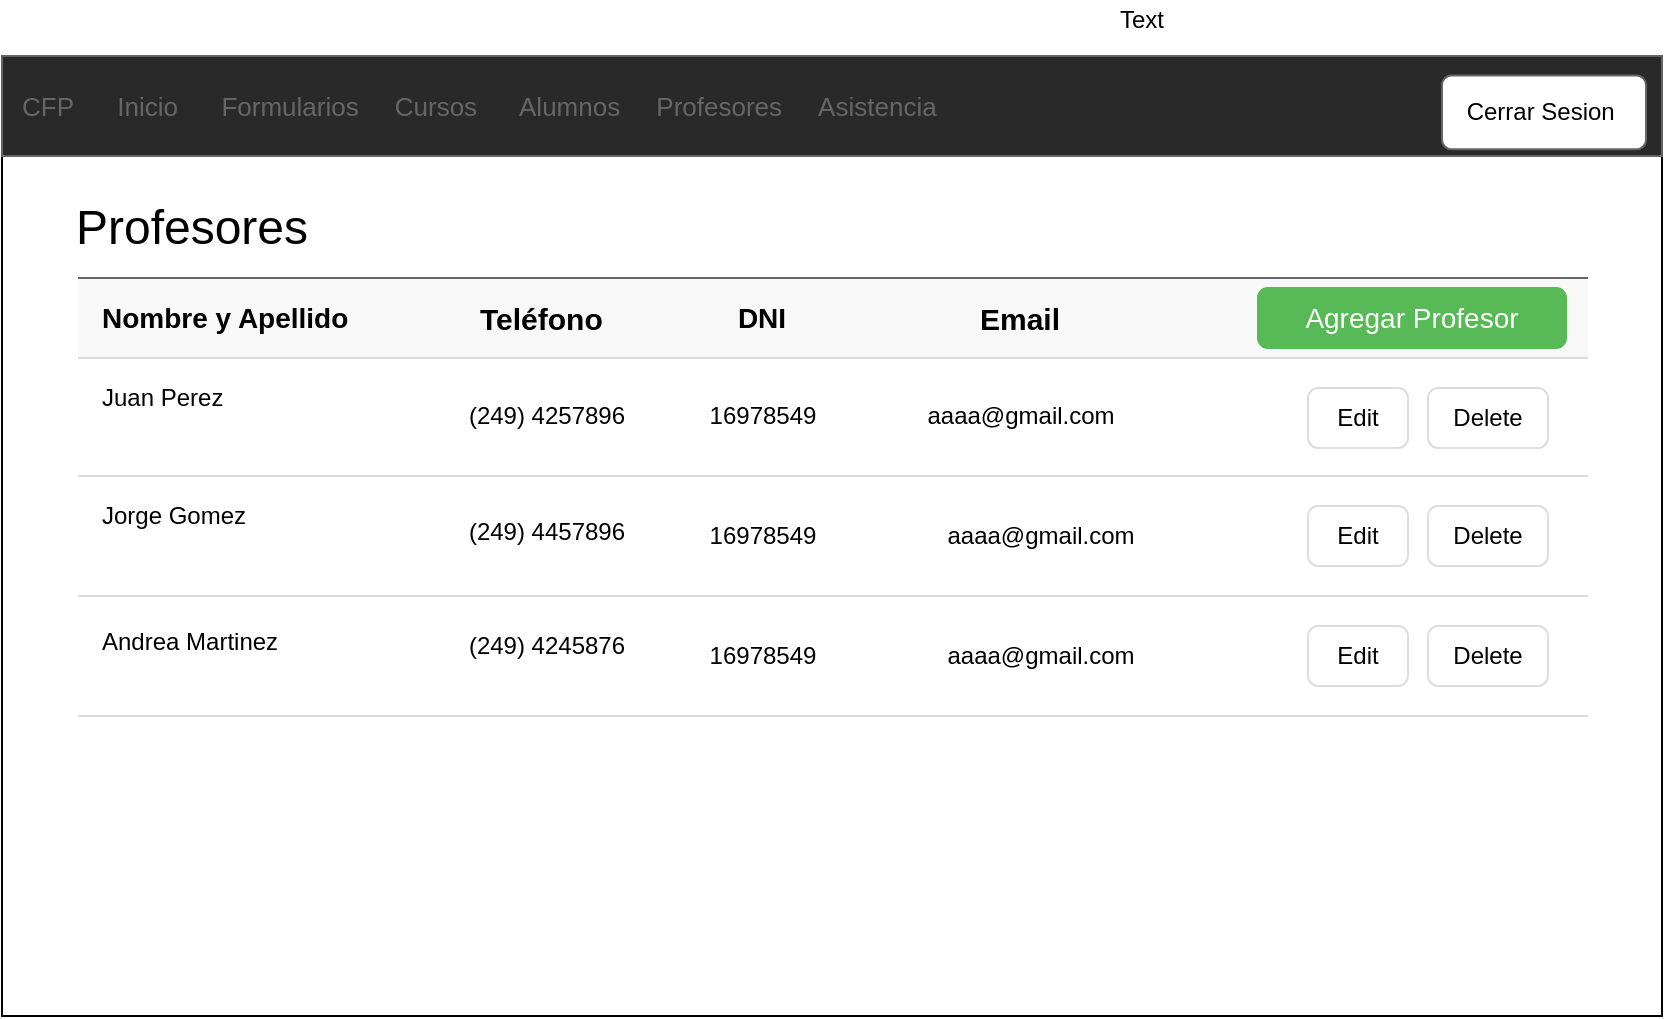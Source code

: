 <mxfile version="11.1.4" type="device"><diagram id="UfMvS-N2I-Y4TP98qRW5" name="Page-1"><mxGraphModel dx="852" dy="496" grid="1" gridSize="10" guides="1" tooltips="1" connect="1" arrows="1" fold="1" page="1" pageScale="1" pageWidth="827" pageHeight="1169" math="0" shadow="0"><root><mxCell id="0"/><mxCell id="1" parent="0"/><mxCell id="JXskqIN6HuOyjbf4KrOc-7" value="" style="strokeWidth=1;shadow=0;dashed=0;align=center;html=1;shape=mxgraph.mockup.containers.rrect;rSize=0;fontSize=17;verticalAlign=top;whiteSpace=wrap;spacingTop=32;fillColor=#ffffff;" parent="1" vertex="1"><mxGeometry x="22" y="70" width="830" height="480" as="geometry"/></mxCell><mxCell id="JXskqIN6HuOyjbf4KrOc-8" value="&lt;font style=&quot;font-size: 13px&quot;&gt;CFP&amp;nbsp; &amp;nbsp; &amp;nbsp; Inicio&amp;nbsp; &amp;nbsp; &amp;nbsp; Formularios&amp;nbsp; &amp;nbsp; &amp;nbsp;Cursos&amp;nbsp; &amp;nbsp; &amp;nbsp; Alumnos&amp;nbsp; &amp;nbsp; &amp;nbsp;Profesores&amp;nbsp; &amp;nbsp; &amp;nbsp;Asistencia&lt;/font&gt;" style="strokeWidth=1;shadow=0;dashed=0;align=center;html=1;shape=mxgraph.mockup.containers.rrect;rSize=0;fontSize=17;fontColor=#666666;strokeColor=#666666;align=left;spacingLeft=8;fillColor=#292929;resizeWidth=1;" parent="JXskqIN6HuOyjbf4KrOc-7" vertex="1"><mxGeometry width="830" height="50" relative="1" as="geometry"/></mxCell><mxCell id="JXskqIN6HuOyjbf4KrOc-16" value="Cerrar Sesion&amp;nbsp;" style="rounded=1;whiteSpace=wrap;html=1;strokeColor=#666666;fillColor=#FFFFFF;arcSize=13;" parent="JXskqIN6HuOyjbf4KrOc-7" vertex="1"><mxGeometry x="720" y="9.786" width="102" height="36.857" as="geometry"/></mxCell><mxCell id="JXskqIN6HuOyjbf4KrOc-18" value="&lt;font style=&quot;font-size: 24px&quot;&gt;Profesores&lt;/font&gt;" style="text;html=1;strokeColor=none;fillColor=none;align=center;verticalAlign=middle;whiteSpace=wrap;rounded=0;" parent="JXskqIN6HuOyjbf4KrOc-7" vertex="1"><mxGeometry x="30" y="61.5" width="130" height="49.143" as="geometry"/></mxCell><mxCell id="JXskqIN6HuOyjbf4KrOc-117" value="&lt;span style=&quot;font-family: &amp;#34;helvetica&amp;#34; , &amp;#34;arial&amp;#34; , sans-serif ; font-size: 0px&quot;&gt;%3CmxGraphModel%3E%3Croot%3E%3CmxCell%20id%3D%220%22%2F%3E%3CmxCell%20id%3D%221%22%20parent%3D%220%22%2F%3E%3CmxCell%20id%3D%222%22%20value%3D%22%22%20style%3D%22strokeWidth%3D1%3Bshadow%3D0%3Bdashed%3D0%3Balign%3Dcenter%3Bhtml%3D1%3Bshape%3Dmxgraph.mockup.containers.rrect%3BrSize%3D0%3BfontSize%3D17%3BverticalAlign%3Dtop%3BwhiteSpace%3Dwrap%3BspacingTop%3D32%3B%22%20vertex%3D%221%22%20parent%3D%221%22%3E%3CmxGeometry%20x%3D%2220%22%20y%3D%2270%22%20width%3D%22830%22%20height%3D%22480%22%20as%3D%22geometry%22%2F%3E%3C%2FmxCell%3E%3CmxCell%20id%3D%223%22%20value%3D%22%26lt%3Bfont%20style%3D%26quot%3Bfont-size%3A%2013px%26quot%3B%26gt%3BCFP%26amp%3Bnbsp%3B%20%26amp%3Bnbsp%3B%20%26amp%3Bnbsp%3B%20Inicio%26amp%3Bnbsp%3B%20%26amp%3Bnbsp%3B%20%26amp%3Bnbsp%3B%20Formularios%26amp%3Bnbsp%3B%20%26amp%3Bnbsp%3B%20%26amp%3Bnbsp%3BCursos%26amp%3Bnbsp%3B%20%26amp%3Bnbsp%3B%20%26amp%3Bnbsp%3B%20Alumnos%26amp%3Bnbsp%3B%20%26amp%3Bnbsp%3B%20%26amp%3Bnbsp%3BProfesores%26amp%3Bnbsp%3B%20%26amp%3Bnbsp%3B%20%26amp%3Bnbsp%3BAsistencia%26lt%3B%2Ffont%26gt%3B%22%20style%3D%22strokeWidth%3D1%3Bshadow%3D0%3Bdashed%3D0%3Balign%3Dcenter%3Bhtml%3D1%3Bshape%3Dmxgraph.mockup.containers.rrect%3BrSize%3D0%3BfontSize%3D17%3BfontColor%3D%23666666%3BstrokeColor%3D%23666666%3Balign%3Dleft%3BspacingLeft%3D8%3BfillColor%3D%23292929%3BresizeWidth%3D1%3B%22%20vertex%3D%221%22%20parent%3D%222%22%3E%3CmxGeometry%20width%3D%22830%22%20height%3D%2250%22%20relative%3D%221%22%20as%3D%22geometry%22%2F%3E%3C%2FmxCell%3E%3CmxCell%20id%3D%224%22%20value%3D%22Cerrar%20Sesion%26amp%3Bnbsp%3B%22%20style%3D%22rounded%3D1%3BwhiteSpace%3Dwrap%3Bhtml%3D1%3BstrokeColor%3D%23666666%3BfillColor%3D%23FFFFFF%3BarcSize%3D13%3B%22%20vertex%3D%221%22%20parent%3D%222%22%3E%3CmxGeometry%20x%3D%22720%22%20y%3D%229.786%22%20width%3D%22102%22%20height%3D%2236.857%22%20as%3D%22geometry%22%2F%3E%3C%2FmxCell%3E%3CmxCell%20id%3D%225%22%20value%3D%22%26lt%3Bfont%20style%3D%26quot%3Bfont-size%3A%2024px%26quot%3B%26gt%3BProfesores%26lt%3B%2Ffont%26gt%3B%22%20style%3D%22text%3Bhtml%3D1%3BstrokeColor%3Dnone%3BfillColor%3Dnone%3Balign%3Dcenter%3BverticalAlign%3Dmiddle%3BwhiteSpace%3Dwrap%3Brounded%3D0%3B%22%20vertex%3D%221%22%20parent%3D%222%22%3E%3CmxGeometry%20x%3D%2230%22%20y%3D%2261.5%22%20width%3D%22130%22%20height%3D%2249.143%22%20as%3D%22geometry%22%2F%3E%3C%2FmxCell%3E%3C%2Froot%3E%3C%2FmxGraphModel%3E&lt;/span&gt;" style="text;html=1;resizable=0;points=[];autosize=1;align=left;verticalAlign=top;spacingTop=-4;" parent="JXskqIN6HuOyjbf4KrOc-7" vertex="1"><mxGeometry x="330" y="260" width="20" height="20" as="geometry"/></mxCell><mxCell id="JXskqIN6HuOyjbf4KrOc-142" value="" style="html=1;shadow=0;dashed=0;shape=mxgraph.bootstrap.horLines;strokeColor=#dddddd;fillColor=#ffffff;" parent="JXskqIN6HuOyjbf4KrOc-7" vertex="1"><mxGeometry x="38" y="111" width="755" height="219" as="geometry"/></mxCell><mxCell id="JXskqIN6HuOyjbf4KrOc-143" value="" style="html=1;shadow=0;dashed=0;shape=mxgraph.bootstrap.horLines;fillOpacity=3;resizeWidth=1;fillColor=#333333;strokeColor=#666666;fontColor=#333333;" parent="JXskqIN6HuOyjbf4KrOc-142" vertex="1"><mxGeometry width="755" height="40" relative="1" as="geometry"/></mxCell><mxCell id="JXskqIN6HuOyjbf4KrOc-144" value="Nombre y Apellido" style="html=1;shadow=0;dashed=0;shape=mxgraph.bootstrap.rect;strokeColor=none;fillColor=none;fontSize=14;fontStyle=1;align=left;spacingLeft=10;whiteSpace=wrap;resizeHeight=1;" parent="JXskqIN6HuOyjbf4KrOc-143" vertex="1"><mxGeometry width="200" height="40" relative="1" as="geometry"/></mxCell><mxCell id="JXskqIN6HuOyjbf4KrOc-145" value="&lt;font style=&quot;font-size: 15px&quot;&gt;Teléfono&lt;/font&gt;" style="html=1;shadow=0;dashed=0;shape=mxgraph.bootstrap.rect;strokeColor=none;fillColor=none;fontSize=14;fontStyle=1;align=left;spacingLeft=10;whiteSpace=wrap;resizeWidth=1;resizeHeight=1;" parent="JXskqIN6HuOyjbf4KrOc-143" vertex="1"><mxGeometry width="80" height="40" relative="1" as="geometry"><mxPoint x="189" y="-0.5" as="offset"/></mxGeometry></mxCell><mxCell id="JXskqIN6HuOyjbf4KrOc-199" value="&lt;b&gt;&lt;font style=&quot;font-size: 14px&quot;&gt;DNI&lt;/font&gt;&lt;/b&gt;" style="text;html=1;strokeColor=none;fillColor=none;align=center;verticalAlign=middle;whiteSpace=wrap;rounded=0;shadow=0;" parent="JXskqIN6HuOyjbf4KrOc-143" vertex="1"><mxGeometry x="322" y="10.5" width="40" height="19" as="geometry"/></mxCell><mxCell id="JXskqIN6HuOyjbf4KrOc-200" value="&lt;b&gt;&lt;font style=&quot;font-size: 15px&quot;&gt;Email&lt;/font&gt;&lt;/b&gt;" style="text;html=1;strokeColor=none;fillColor=none;align=center;verticalAlign=middle;whiteSpace=wrap;rounded=0;shadow=0;" parent="JXskqIN6HuOyjbf4KrOc-143" vertex="1"><mxGeometry x="412" y="-0.5" width="118" height="40" as="geometry"/></mxCell><mxCell id="JXskqIN6HuOyjbf4KrOc-203" value="Agregar Profesor" style="html=1;shadow=0;dashed=0;shape=mxgraph.bootstrap.rrect;rSize=5;fillColor=#58B957;align=center;strokeColor=#58B957;fontColor=#ffffff;fontSize=14;whiteSpace=wrap;" parent="JXskqIN6HuOyjbf4KrOc-143" vertex="1"><mxGeometry x="590" y="5" width="154" height="30" as="geometry"/></mxCell><mxCell id="JXskqIN6HuOyjbf4KrOc-146" value="" style="strokeColor=inherit;fillColor=inherit;gradientColor=inherit;html=1;shadow=0;dashed=0;shape=mxgraph.bootstrap.horLines;resizeWidth=1;" parent="JXskqIN6HuOyjbf4KrOc-142" vertex="1"><mxGeometry width="755" height="60" relative="1" as="geometry"><mxPoint y="40" as="offset"/></mxGeometry></mxCell><mxCell id="JXskqIN6HuOyjbf4KrOc-147" value="Juan Perez" style="html=1;shadow=0;dashed=0;shape=mxgraph.bootstrap.rect;strokeColor=none;fillColor=none;align=left;spacingLeft=10;whiteSpace=wrap;" parent="JXskqIN6HuOyjbf4KrOc-146" vertex="1"><mxGeometry width="200" height="40" relative="1" as="geometry"/></mxCell><mxCell id="JXskqIN6HuOyjbf4KrOc-149" value="Edit" style="html=1;shadow=0;dashed=0;shape=mxgraph.bootstrap.rrect;rSize=5;strokeColor=#dddddd;fillColor=#ffffff;whiteSpace=wrap;" parent="JXskqIN6HuOyjbf4KrOc-146" vertex="1"><mxGeometry x="1" width="50" height="30" relative="1" as="geometry"><mxPoint x="-140" y="15" as="offset"/></mxGeometry></mxCell><mxCell id="JXskqIN6HuOyjbf4KrOc-150" value="Delete" style="html=1;shadow=0;dashed=0;shape=mxgraph.bootstrap.rrect;rSize=5;strokeColor=#dddddd;fillColor=#ffffff;whiteSpace=wrap;" parent="JXskqIN6HuOyjbf4KrOc-146" vertex="1"><mxGeometry x="1" width="60" height="30" relative="1" as="geometry"><mxPoint x="-80" y="15" as="offset"/></mxGeometry></mxCell><mxCell id="JXskqIN6HuOyjbf4KrOc-204" value="(249) 4257896" style="text;html=1;strokeColor=none;fillColor=none;align=center;verticalAlign=middle;whiteSpace=wrap;rounded=0;shadow=0;" parent="JXskqIN6HuOyjbf4KrOc-146" vertex="1"><mxGeometry x="180.5" y="19" width="107" height="20" as="geometry"/></mxCell><mxCell id="JXskqIN6HuOyjbf4KrOc-207" value="16978549" style="text;html=1;strokeColor=none;fillColor=none;align=center;verticalAlign=middle;whiteSpace=wrap;rounded=0;shadow=0;" parent="JXskqIN6HuOyjbf4KrOc-146" vertex="1"><mxGeometry x="300.5" y="19" width="83" height="20" as="geometry"/></mxCell><mxCell id="JXskqIN6HuOyjbf4KrOc-211" value="aaaa@gmail.com" style="text;html=1;strokeColor=none;fillColor=none;align=center;verticalAlign=middle;whiteSpace=wrap;rounded=0;shadow=0;" parent="JXskqIN6HuOyjbf4KrOc-146" vertex="1"><mxGeometry x="409.5" y="19" width="123" height="20" as="geometry"/></mxCell><mxCell id="JXskqIN6HuOyjbf4KrOc-151" value="" style="strokeColor=inherit;fillColor=inherit;gradientColor=inherit;html=1;shadow=0;dashed=0;shape=mxgraph.bootstrap.horLines;resizeWidth=1;" parent="JXskqIN6HuOyjbf4KrOc-142" vertex="1"><mxGeometry width="755" height="60" relative="1" as="geometry"><mxPoint y="99" as="offset"/></mxGeometry></mxCell><mxCell id="JXskqIN6HuOyjbf4KrOc-152" value="Jorge Gomez" style="html=1;shadow=0;dashed=0;shape=mxgraph.bootstrap.rect;strokeColor=none;fillColor=none;align=left;spacingLeft=10;whiteSpace=wrap;" parent="JXskqIN6HuOyjbf4KrOc-151" vertex="1"><mxGeometry width="200" height="40" relative="1" as="geometry"/></mxCell><mxCell id="JXskqIN6HuOyjbf4KrOc-154" value="Edit" style="html=1;shadow=0;dashed=0;shape=mxgraph.bootstrap.rrect;rSize=5;strokeColor=#dddddd;fillColor=#ffffff;whiteSpace=wrap;" parent="JXskqIN6HuOyjbf4KrOc-151" vertex="1"><mxGeometry x="1" width="50" height="30" relative="1" as="geometry"><mxPoint x="-140" y="15" as="offset"/></mxGeometry></mxCell><mxCell id="JXskqIN6HuOyjbf4KrOc-155" value="Delete" style="html=1;shadow=0;dashed=0;shape=mxgraph.bootstrap.rrect;rSize=5;strokeColor=#dddddd;fillColor=#ffffff;whiteSpace=wrap;" parent="JXskqIN6HuOyjbf4KrOc-151" vertex="1"><mxGeometry x="1" width="60" height="30" relative="1" as="geometry"><mxPoint x="-80" y="15" as="offset"/></mxGeometry></mxCell><mxCell id="JXskqIN6HuOyjbf4KrOc-205" value="(249) 4457896" style="text;html=1;strokeColor=none;fillColor=none;align=center;verticalAlign=middle;whiteSpace=wrap;rounded=0;shadow=0;" parent="JXskqIN6HuOyjbf4KrOc-151" vertex="1"><mxGeometry x="184.5" y="17.5" width="99" height="20" as="geometry"/></mxCell><mxCell id="JXskqIN6HuOyjbf4KrOc-209" value="16978549" style="text;html=1;strokeColor=none;fillColor=none;align=center;verticalAlign=middle;whiteSpace=wrap;rounded=0;shadow=0;" parent="JXskqIN6HuOyjbf4KrOc-151" vertex="1"><mxGeometry x="300.5" y="20" width="83" height="20" as="geometry"/></mxCell><mxCell id="JXskqIN6HuOyjbf4KrOc-212" value="aaaa@gmail.com" style="text;html=1;strokeColor=none;fillColor=none;align=center;verticalAlign=middle;whiteSpace=wrap;rounded=0;shadow=0;" parent="JXskqIN6HuOyjbf4KrOc-151" vertex="1"><mxGeometry x="419.5" y="20" width="123" height="20" as="geometry"/></mxCell><mxCell id="JXskqIN6HuOyjbf4KrOc-156" value="" style="strokeColor=inherit;fillColor=inherit;gradientColor=inherit;html=1;shadow=0;dashed=0;shape=mxgraph.bootstrap.horLines;resizeWidth=1;" parent="JXskqIN6HuOyjbf4KrOc-142" vertex="1"><mxGeometry width="755" height="60" relative="1" as="geometry"><mxPoint y="159" as="offset"/></mxGeometry></mxCell><mxCell id="JXskqIN6HuOyjbf4KrOc-157" value="Andrea Martinez" style="html=1;shadow=0;dashed=0;shape=mxgraph.bootstrap.rect;strokeColor=none;fillColor=none;align=left;spacingLeft=10;whiteSpace=wrap;" parent="JXskqIN6HuOyjbf4KrOc-156" vertex="1"><mxGeometry y="15" width="188.75" height="15" as="geometry"/></mxCell><mxCell id="JXskqIN6HuOyjbf4KrOc-159" value="Edit" style="html=1;shadow=0;dashed=0;shape=mxgraph.bootstrap.rrect;rSize=5;strokeColor=#dddddd;fillColor=#ffffff;whiteSpace=wrap;" parent="JXskqIN6HuOyjbf4KrOc-156" vertex="1"><mxGeometry x="1" width="50" height="30" relative="1" as="geometry"><mxPoint x="-140" y="15" as="offset"/></mxGeometry></mxCell><mxCell id="JXskqIN6HuOyjbf4KrOc-160" value="Delete" style="html=1;shadow=0;dashed=0;shape=mxgraph.bootstrap.rrect;rSize=5;strokeColor=#dddddd;fillColor=#ffffff;whiteSpace=wrap;" parent="JXskqIN6HuOyjbf4KrOc-156" vertex="1"><mxGeometry x="1" width="60" height="30" relative="1" as="geometry"><mxPoint x="-80" y="15" as="offset"/></mxGeometry></mxCell><mxCell id="JXskqIN6HuOyjbf4KrOc-206" value="(249) 4245876" style="text;html=1;strokeColor=none;fillColor=none;align=center;verticalAlign=middle;whiteSpace=wrap;rounded=0;shadow=0;" parent="JXskqIN6HuOyjbf4KrOc-156" vertex="1"><mxGeometry x="184.5" y="15" width="99" height="20" as="geometry"/></mxCell><mxCell id="JXskqIN6HuOyjbf4KrOc-210" value="16978549" style="text;html=1;strokeColor=none;fillColor=none;align=center;verticalAlign=middle;whiteSpace=wrap;rounded=0;shadow=0;" parent="JXskqIN6HuOyjbf4KrOc-156" vertex="1"><mxGeometry x="300.5" y="20" width="83" height="20" as="geometry"/></mxCell><mxCell id="JXskqIN6HuOyjbf4KrOc-213" value="aaaa@gmail.com" style="text;html=1;strokeColor=none;fillColor=none;align=center;verticalAlign=middle;whiteSpace=wrap;rounded=0;shadow=0;" parent="JXskqIN6HuOyjbf4KrOc-156" vertex="1"><mxGeometry x="419.5" y="20" width="123" height="20" as="geometry"/></mxCell><mxCell id="M7TpVxgx6HhfKnoD3g8e-1" value="Text" style="text;html=1;resizable=0;points=[];autosize=1;align=left;verticalAlign=top;spacingTop=-4;" vertex="1" parent="1"><mxGeometry x="579" y="42" width="40" height="20" as="geometry"/></mxCell></root></mxGraphModel></diagram></mxfile>